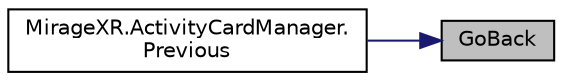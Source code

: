 digraph "GoBack"
{
 // INTERACTIVE_SVG=YES
 // LATEX_PDF_SIZE
  edge [fontname="Helvetica",fontsize="10",labelfontname="Helvetica",labelfontsize="10"];
  node [fontname="Helvetica",fontsize="10",shape=record];
  rankdir="RL";
  Node1 [label="GoBack",height=0.2,width=0.4,color="black", fillcolor="grey75", style="filled", fontcolor="black",tooltip="Force activate an action."];
  Node1 -> Node2 [dir="back",color="midnightblue",fontsize="10",style="solid",fontname="Helvetica"];
  Node2 [label="MirageXR.ActivityCardManager.\lPrevious",height=0.2,width=0.4,color="black", fillcolor="white", style="filled",URL="$class_mirage_x_r_1_1_activity_card_manager.html#ac68c9273a62758a5d39df854ee49c4c3",tooltip="Force activate previous action."];
}
